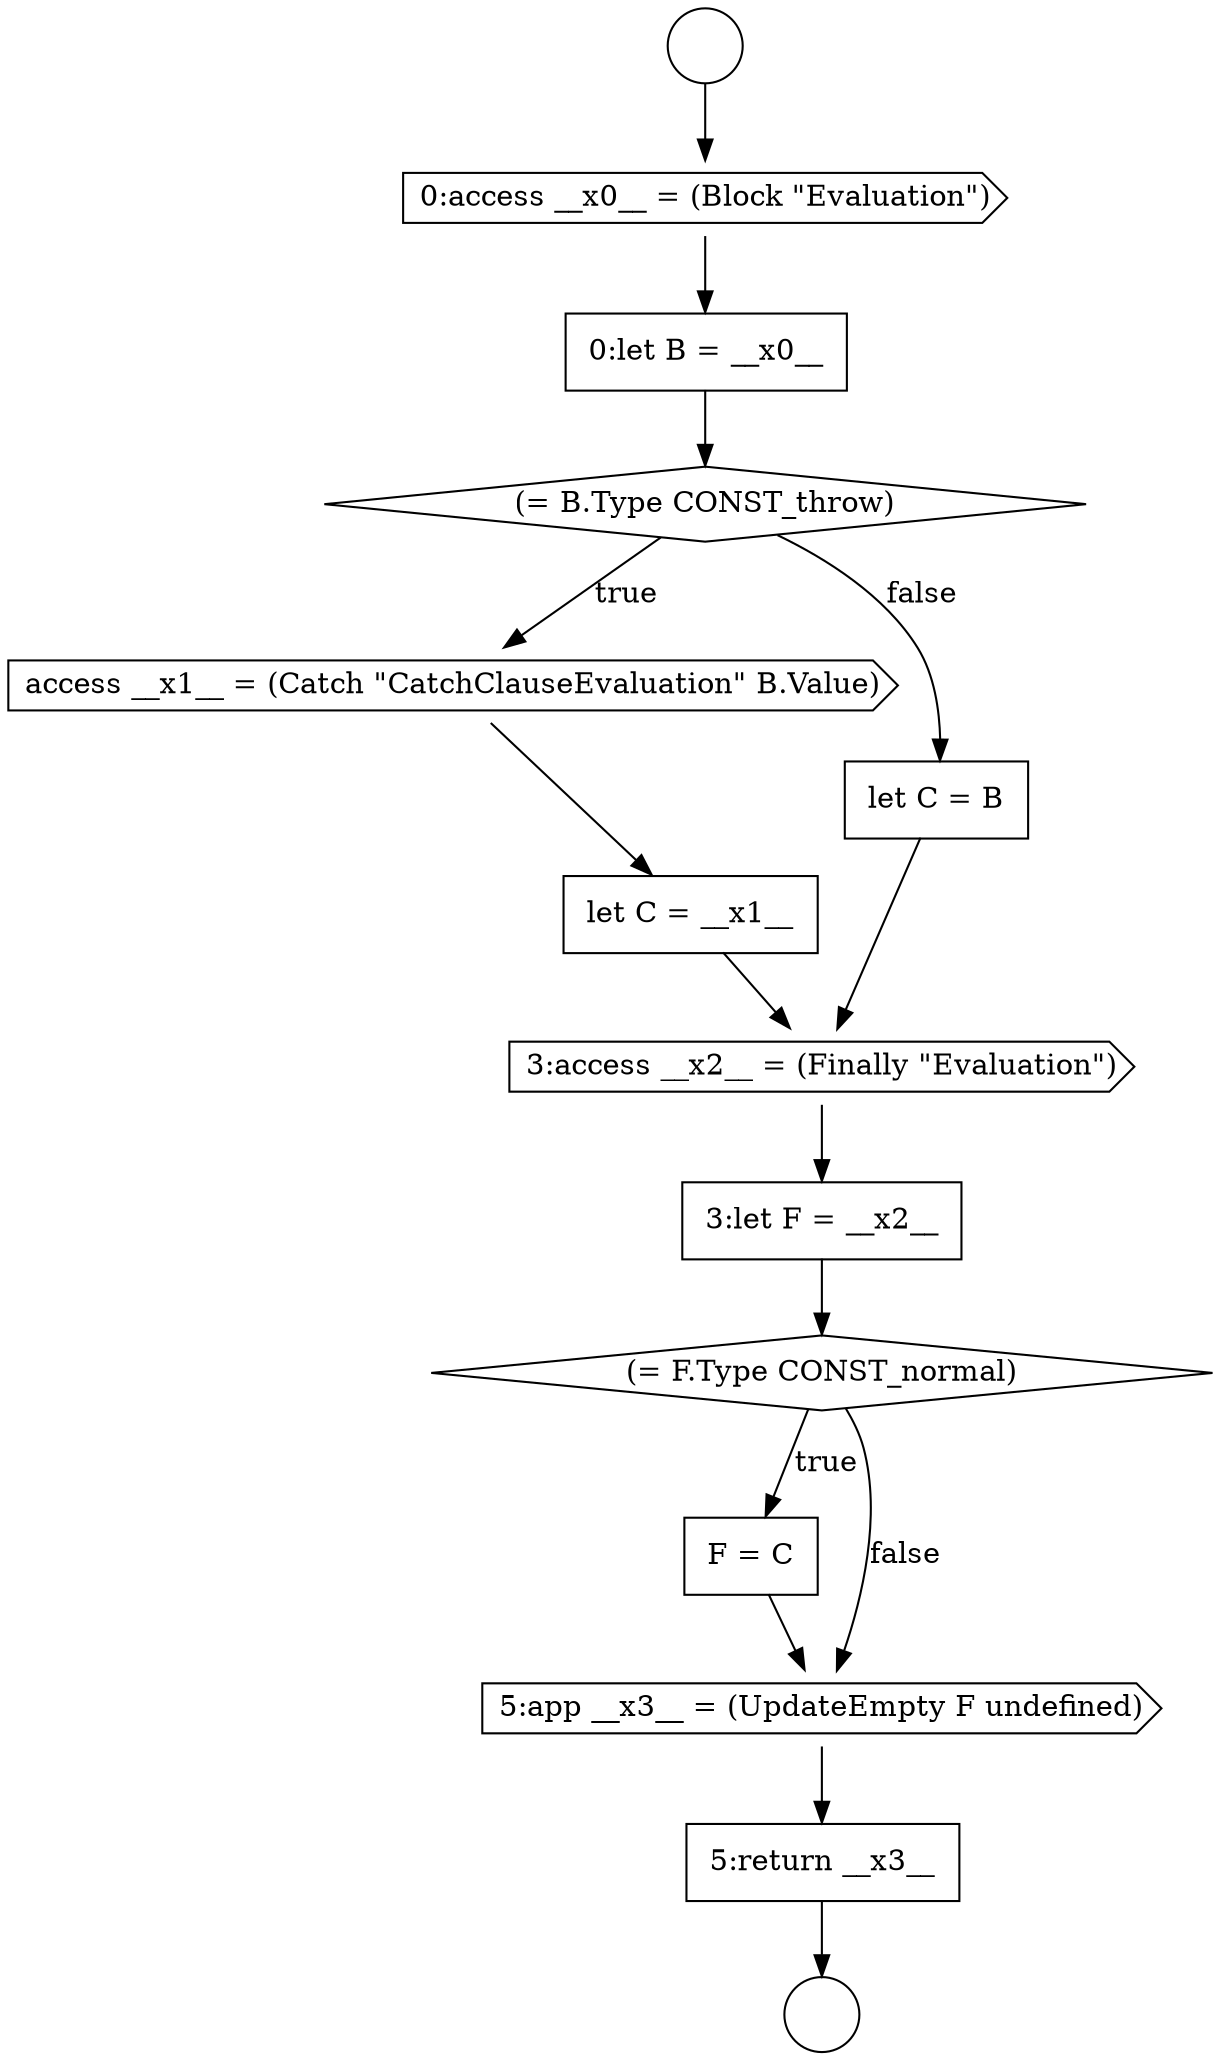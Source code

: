 digraph {
  node8723 [shape=none, margin=0, label=<<font color="black">
    <table border="0" cellborder="1" cellspacing="0" cellpadding="10">
      <tr><td align="left">3:let F = __x2__</td></tr>
    </table>
  </font>> color="black" fillcolor="white" style=filled]
  node8717 [shape=none, margin=0, label=<<font color="black">
    <table border="0" cellborder="1" cellspacing="0" cellpadding="10">
      <tr><td align="left">0:let B = __x0__</td></tr>
    </table>
  </font>> color="black" fillcolor="white" style=filled]
  node8727 [shape=none, margin=0, label=<<font color="black">
    <table border="0" cellborder="1" cellspacing="0" cellpadding="10">
      <tr><td align="left">5:return __x3__</td></tr>
    </table>
  </font>> color="black" fillcolor="white" style=filled]
  node8718 [shape=diamond, label=<<font color="black">(= B.Type CONST_throw)</font>> color="black" fillcolor="white" style=filled]
  node8715 [shape=circle label=" " color="black" fillcolor="white" style=filled]
  node8719 [shape=cds, label=<<font color="black">access __x1__ = (Catch &quot;CatchClauseEvaluation&quot; B.Value)</font>> color="black" fillcolor="white" style=filled]
  node8725 [shape=none, margin=0, label=<<font color="black">
    <table border="0" cellborder="1" cellspacing="0" cellpadding="10">
      <tr><td align="left">F = C</td></tr>
    </table>
  </font>> color="black" fillcolor="white" style=filled]
  node8721 [shape=none, margin=0, label=<<font color="black">
    <table border="0" cellborder="1" cellspacing="0" cellpadding="10">
      <tr><td align="left">let C = B</td></tr>
    </table>
  </font>> color="black" fillcolor="white" style=filled]
  node8724 [shape=diamond, label=<<font color="black">(= F.Type CONST_normal)</font>> color="black" fillcolor="white" style=filled]
  node8714 [shape=circle label=" " color="black" fillcolor="white" style=filled]
  node8722 [shape=cds, label=<<font color="black">3:access __x2__ = (Finally &quot;Evaluation&quot;)</font>> color="black" fillcolor="white" style=filled]
  node8716 [shape=cds, label=<<font color="black">0:access __x0__ = (Block &quot;Evaluation&quot;)</font>> color="black" fillcolor="white" style=filled]
  node8726 [shape=cds, label=<<font color="black">5:app __x3__ = (UpdateEmpty F undefined)</font>> color="black" fillcolor="white" style=filled]
  node8720 [shape=none, margin=0, label=<<font color="black">
    <table border="0" cellborder="1" cellspacing="0" cellpadding="10">
      <tr><td align="left">let C = __x1__</td></tr>
    </table>
  </font>> color="black" fillcolor="white" style=filled]
  node8724 -> node8725 [label=<<font color="black">true</font>> color="black"]
  node8724 -> node8726 [label=<<font color="black">false</font>> color="black"]
  node8716 -> node8717 [ color="black"]
  node8714 -> node8716 [ color="black"]
  node8721 -> node8722 [ color="black"]
  node8720 -> node8722 [ color="black"]
  node8726 -> node8727 [ color="black"]
  node8723 -> node8724 [ color="black"]
  node8719 -> node8720 [ color="black"]
  node8717 -> node8718 [ color="black"]
  node8727 -> node8715 [ color="black"]
  node8722 -> node8723 [ color="black"]
  node8725 -> node8726 [ color="black"]
  node8718 -> node8719 [label=<<font color="black">true</font>> color="black"]
  node8718 -> node8721 [label=<<font color="black">false</font>> color="black"]
}
